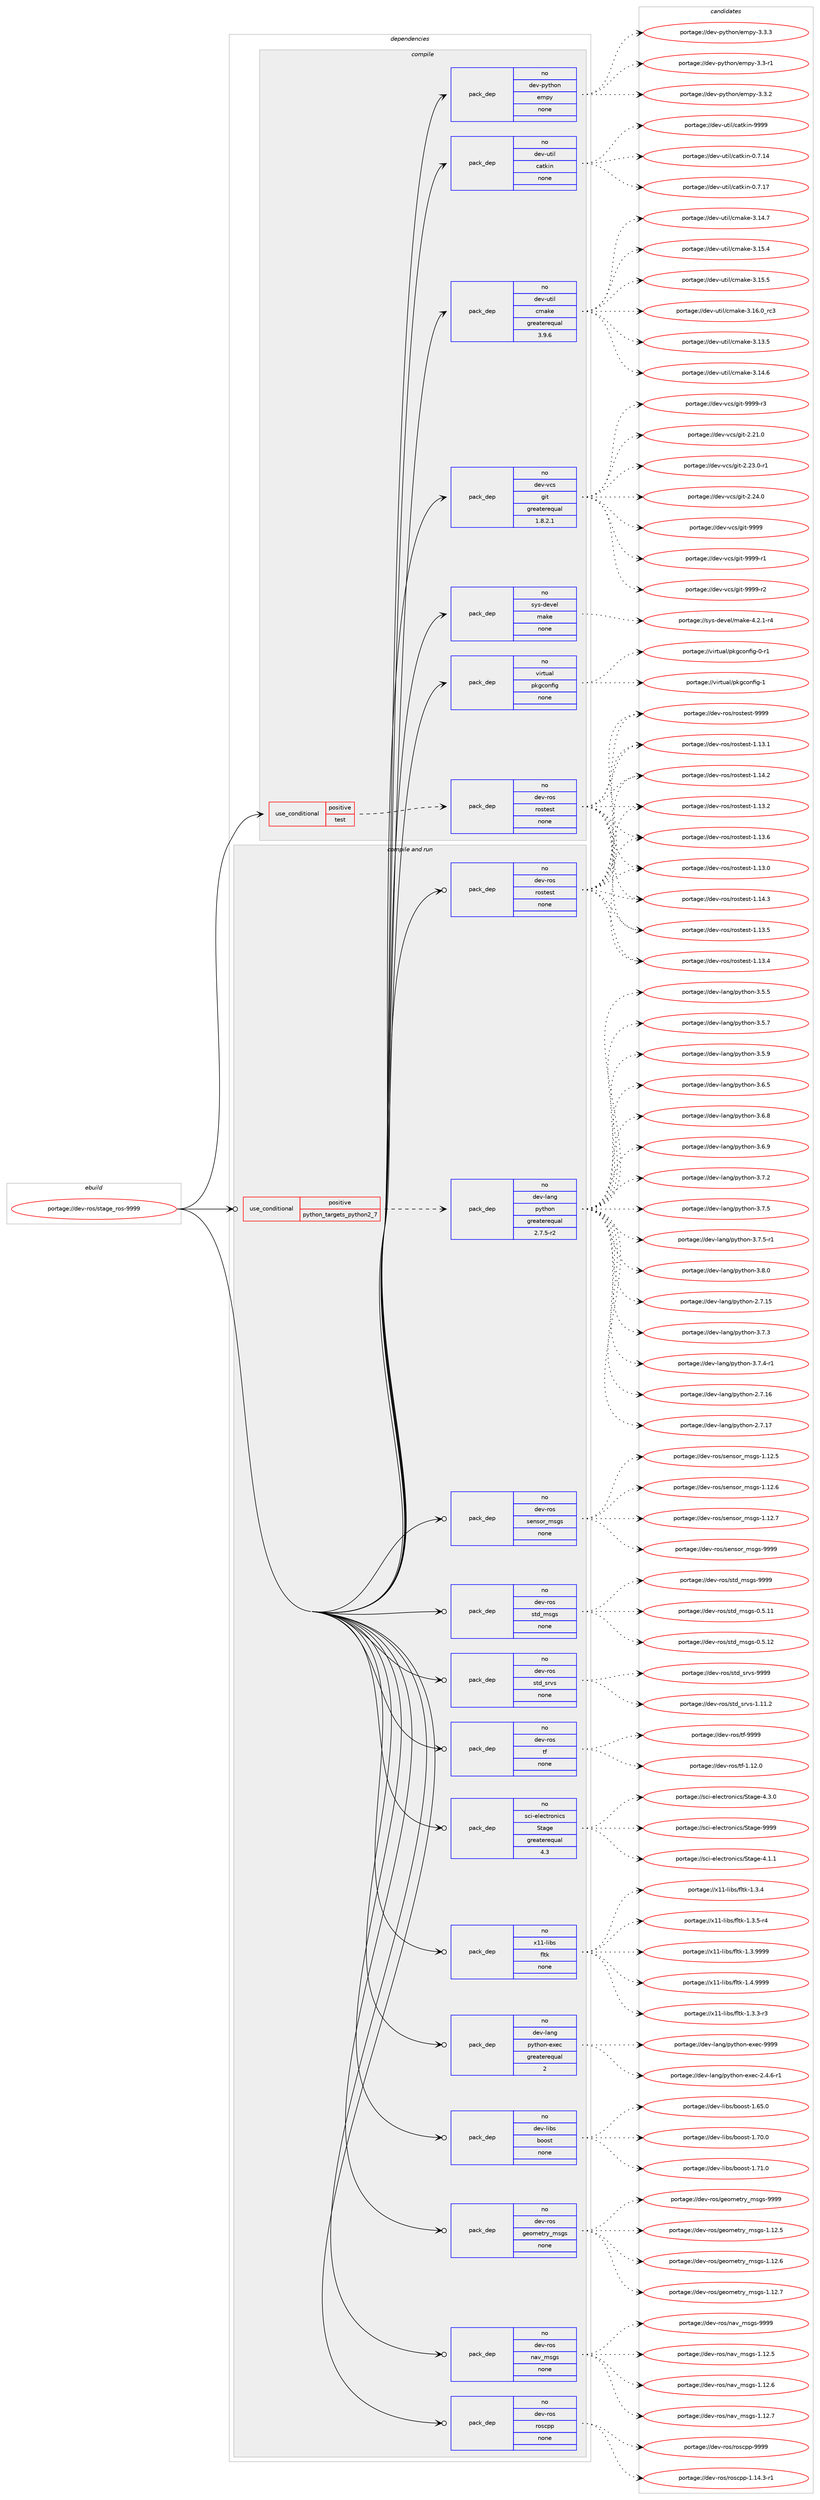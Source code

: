 digraph prolog {

# *************
# Graph options
# *************

newrank=true;
concentrate=true;
compound=true;
graph [rankdir=LR,fontname=Helvetica,fontsize=10,ranksep=1.5];#, ranksep=2.5, nodesep=0.2];
edge  [arrowhead=vee];
node  [fontname=Helvetica,fontsize=10];

# **********
# The ebuild
# **********

subgraph cluster_leftcol {
color=gray;
rank=same;
label=<<i>ebuild</i>>;
id [label="portage://dev-ros/stage_ros-9999", color=red, width=4, href="../dev-ros/stage_ros-9999.svg"];
}

# ****************
# The dependencies
# ****************

subgraph cluster_midcol {
color=gray;
label=<<i>dependencies</i>>;
subgraph cluster_compile {
fillcolor="#eeeeee";
style=filled;
label=<<i>compile</i>>;
subgraph cond44796 {
dependency202516 [label=<<TABLE BORDER="0" CELLBORDER="1" CELLSPACING="0" CELLPADDING="4"><TR><TD ROWSPAN="3" CELLPADDING="10">use_conditional</TD></TR><TR><TD>positive</TD></TR><TR><TD>test</TD></TR></TABLE>>, shape=none, color=red];
subgraph pack154292 {
dependency202517 [label=<<TABLE BORDER="0" CELLBORDER="1" CELLSPACING="0" CELLPADDING="4" WIDTH="220"><TR><TD ROWSPAN="6" CELLPADDING="30">pack_dep</TD></TR><TR><TD WIDTH="110">no</TD></TR><TR><TD>dev-ros</TD></TR><TR><TD>rostest</TD></TR><TR><TD>none</TD></TR><TR><TD></TD></TR></TABLE>>, shape=none, color=blue];
}
dependency202516:e -> dependency202517:w [weight=20,style="dashed",arrowhead="vee"];
}
id:e -> dependency202516:w [weight=20,style="solid",arrowhead="vee"];
subgraph pack154293 {
dependency202518 [label=<<TABLE BORDER="0" CELLBORDER="1" CELLSPACING="0" CELLPADDING="4" WIDTH="220"><TR><TD ROWSPAN="6" CELLPADDING="30">pack_dep</TD></TR><TR><TD WIDTH="110">no</TD></TR><TR><TD>dev-python</TD></TR><TR><TD>empy</TD></TR><TR><TD>none</TD></TR><TR><TD></TD></TR></TABLE>>, shape=none, color=blue];
}
id:e -> dependency202518:w [weight=20,style="solid",arrowhead="vee"];
subgraph pack154294 {
dependency202519 [label=<<TABLE BORDER="0" CELLBORDER="1" CELLSPACING="0" CELLPADDING="4" WIDTH="220"><TR><TD ROWSPAN="6" CELLPADDING="30">pack_dep</TD></TR><TR><TD WIDTH="110">no</TD></TR><TR><TD>dev-util</TD></TR><TR><TD>catkin</TD></TR><TR><TD>none</TD></TR><TR><TD></TD></TR></TABLE>>, shape=none, color=blue];
}
id:e -> dependency202519:w [weight=20,style="solid",arrowhead="vee"];
subgraph pack154295 {
dependency202520 [label=<<TABLE BORDER="0" CELLBORDER="1" CELLSPACING="0" CELLPADDING="4" WIDTH="220"><TR><TD ROWSPAN="6" CELLPADDING="30">pack_dep</TD></TR><TR><TD WIDTH="110">no</TD></TR><TR><TD>dev-util</TD></TR><TR><TD>cmake</TD></TR><TR><TD>greaterequal</TD></TR><TR><TD>3.9.6</TD></TR></TABLE>>, shape=none, color=blue];
}
id:e -> dependency202520:w [weight=20,style="solid",arrowhead="vee"];
subgraph pack154296 {
dependency202521 [label=<<TABLE BORDER="0" CELLBORDER="1" CELLSPACING="0" CELLPADDING="4" WIDTH="220"><TR><TD ROWSPAN="6" CELLPADDING="30">pack_dep</TD></TR><TR><TD WIDTH="110">no</TD></TR><TR><TD>dev-vcs</TD></TR><TR><TD>git</TD></TR><TR><TD>greaterequal</TD></TR><TR><TD>1.8.2.1</TD></TR></TABLE>>, shape=none, color=blue];
}
id:e -> dependency202521:w [weight=20,style="solid",arrowhead="vee"];
subgraph pack154297 {
dependency202522 [label=<<TABLE BORDER="0" CELLBORDER="1" CELLSPACING="0" CELLPADDING="4" WIDTH="220"><TR><TD ROWSPAN="6" CELLPADDING="30">pack_dep</TD></TR><TR><TD WIDTH="110">no</TD></TR><TR><TD>sys-devel</TD></TR><TR><TD>make</TD></TR><TR><TD>none</TD></TR><TR><TD></TD></TR></TABLE>>, shape=none, color=blue];
}
id:e -> dependency202522:w [weight=20,style="solid",arrowhead="vee"];
subgraph pack154298 {
dependency202523 [label=<<TABLE BORDER="0" CELLBORDER="1" CELLSPACING="0" CELLPADDING="4" WIDTH="220"><TR><TD ROWSPAN="6" CELLPADDING="30">pack_dep</TD></TR><TR><TD WIDTH="110">no</TD></TR><TR><TD>virtual</TD></TR><TR><TD>pkgconfig</TD></TR><TR><TD>none</TD></TR><TR><TD></TD></TR></TABLE>>, shape=none, color=blue];
}
id:e -> dependency202523:w [weight=20,style="solid",arrowhead="vee"];
}
subgraph cluster_compileandrun {
fillcolor="#eeeeee";
style=filled;
label=<<i>compile and run</i>>;
subgraph cond44797 {
dependency202524 [label=<<TABLE BORDER="0" CELLBORDER="1" CELLSPACING="0" CELLPADDING="4"><TR><TD ROWSPAN="3" CELLPADDING="10">use_conditional</TD></TR><TR><TD>positive</TD></TR><TR><TD>python_targets_python2_7</TD></TR></TABLE>>, shape=none, color=red];
subgraph pack154299 {
dependency202525 [label=<<TABLE BORDER="0" CELLBORDER="1" CELLSPACING="0" CELLPADDING="4" WIDTH="220"><TR><TD ROWSPAN="6" CELLPADDING="30">pack_dep</TD></TR><TR><TD WIDTH="110">no</TD></TR><TR><TD>dev-lang</TD></TR><TR><TD>python</TD></TR><TR><TD>greaterequal</TD></TR><TR><TD>2.7.5-r2</TD></TR></TABLE>>, shape=none, color=blue];
}
dependency202524:e -> dependency202525:w [weight=20,style="dashed",arrowhead="vee"];
}
id:e -> dependency202524:w [weight=20,style="solid",arrowhead="odotvee"];
subgraph pack154300 {
dependency202526 [label=<<TABLE BORDER="0" CELLBORDER="1" CELLSPACING="0" CELLPADDING="4" WIDTH="220"><TR><TD ROWSPAN="6" CELLPADDING="30">pack_dep</TD></TR><TR><TD WIDTH="110">no</TD></TR><TR><TD>dev-lang</TD></TR><TR><TD>python-exec</TD></TR><TR><TD>greaterequal</TD></TR><TR><TD>2</TD></TR></TABLE>>, shape=none, color=blue];
}
id:e -> dependency202526:w [weight=20,style="solid",arrowhead="odotvee"];
subgraph pack154301 {
dependency202527 [label=<<TABLE BORDER="0" CELLBORDER="1" CELLSPACING="0" CELLPADDING="4" WIDTH="220"><TR><TD ROWSPAN="6" CELLPADDING="30">pack_dep</TD></TR><TR><TD WIDTH="110">no</TD></TR><TR><TD>dev-libs</TD></TR><TR><TD>boost</TD></TR><TR><TD>none</TD></TR><TR><TD></TD></TR></TABLE>>, shape=none, color=blue];
}
id:e -> dependency202527:w [weight=20,style="solid",arrowhead="odotvee"];
subgraph pack154302 {
dependency202528 [label=<<TABLE BORDER="0" CELLBORDER="1" CELLSPACING="0" CELLPADDING="4" WIDTH="220"><TR><TD ROWSPAN="6" CELLPADDING="30">pack_dep</TD></TR><TR><TD WIDTH="110">no</TD></TR><TR><TD>dev-ros</TD></TR><TR><TD>geometry_msgs</TD></TR><TR><TD>none</TD></TR><TR><TD></TD></TR></TABLE>>, shape=none, color=blue];
}
id:e -> dependency202528:w [weight=20,style="solid",arrowhead="odotvee"];
subgraph pack154303 {
dependency202529 [label=<<TABLE BORDER="0" CELLBORDER="1" CELLSPACING="0" CELLPADDING="4" WIDTH="220"><TR><TD ROWSPAN="6" CELLPADDING="30">pack_dep</TD></TR><TR><TD WIDTH="110">no</TD></TR><TR><TD>dev-ros</TD></TR><TR><TD>nav_msgs</TD></TR><TR><TD>none</TD></TR><TR><TD></TD></TR></TABLE>>, shape=none, color=blue];
}
id:e -> dependency202529:w [weight=20,style="solid",arrowhead="odotvee"];
subgraph pack154304 {
dependency202530 [label=<<TABLE BORDER="0" CELLBORDER="1" CELLSPACING="0" CELLPADDING="4" WIDTH="220"><TR><TD ROWSPAN="6" CELLPADDING="30">pack_dep</TD></TR><TR><TD WIDTH="110">no</TD></TR><TR><TD>dev-ros</TD></TR><TR><TD>roscpp</TD></TR><TR><TD>none</TD></TR><TR><TD></TD></TR></TABLE>>, shape=none, color=blue];
}
id:e -> dependency202530:w [weight=20,style="solid",arrowhead="odotvee"];
subgraph pack154305 {
dependency202531 [label=<<TABLE BORDER="0" CELLBORDER="1" CELLSPACING="0" CELLPADDING="4" WIDTH="220"><TR><TD ROWSPAN="6" CELLPADDING="30">pack_dep</TD></TR><TR><TD WIDTH="110">no</TD></TR><TR><TD>dev-ros</TD></TR><TR><TD>rostest</TD></TR><TR><TD>none</TD></TR><TR><TD></TD></TR></TABLE>>, shape=none, color=blue];
}
id:e -> dependency202531:w [weight=20,style="solid",arrowhead="odotvee"];
subgraph pack154306 {
dependency202532 [label=<<TABLE BORDER="0" CELLBORDER="1" CELLSPACING="0" CELLPADDING="4" WIDTH="220"><TR><TD ROWSPAN="6" CELLPADDING="30">pack_dep</TD></TR><TR><TD WIDTH="110">no</TD></TR><TR><TD>dev-ros</TD></TR><TR><TD>sensor_msgs</TD></TR><TR><TD>none</TD></TR><TR><TD></TD></TR></TABLE>>, shape=none, color=blue];
}
id:e -> dependency202532:w [weight=20,style="solid",arrowhead="odotvee"];
subgraph pack154307 {
dependency202533 [label=<<TABLE BORDER="0" CELLBORDER="1" CELLSPACING="0" CELLPADDING="4" WIDTH="220"><TR><TD ROWSPAN="6" CELLPADDING="30">pack_dep</TD></TR><TR><TD WIDTH="110">no</TD></TR><TR><TD>dev-ros</TD></TR><TR><TD>std_msgs</TD></TR><TR><TD>none</TD></TR><TR><TD></TD></TR></TABLE>>, shape=none, color=blue];
}
id:e -> dependency202533:w [weight=20,style="solid",arrowhead="odotvee"];
subgraph pack154308 {
dependency202534 [label=<<TABLE BORDER="0" CELLBORDER="1" CELLSPACING="0" CELLPADDING="4" WIDTH="220"><TR><TD ROWSPAN="6" CELLPADDING="30">pack_dep</TD></TR><TR><TD WIDTH="110">no</TD></TR><TR><TD>dev-ros</TD></TR><TR><TD>std_srvs</TD></TR><TR><TD>none</TD></TR><TR><TD></TD></TR></TABLE>>, shape=none, color=blue];
}
id:e -> dependency202534:w [weight=20,style="solid",arrowhead="odotvee"];
subgraph pack154309 {
dependency202535 [label=<<TABLE BORDER="0" CELLBORDER="1" CELLSPACING="0" CELLPADDING="4" WIDTH="220"><TR><TD ROWSPAN="6" CELLPADDING="30">pack_dep</TD></TR><TR><TD WIDTH="110">no</TD></TR><TR><TD>dev-ros</TD></TR><TR><TD>tf</TD></TR><TR><TD>none</TD></TR><TR><TD></TD></TR></TABLE>>, shape=none, color=blue];
}
id:e -> dependency202535:w [weight=20,style="solid",arrowhead="odotvee"];
subgraph pack154310 {
dependency202536 [label=<<TABLE BORDER="0" CELLBORDER="1" CELLSPACING="0" CELLPADDING="4" WIDTH="220"><TR><TD ROWSPAN="6" CELLPADDING="30">pack_dep</TD></TR><TR><TD WIDTH="110">no</TD></TR><TR><TD>sci-electronics</TD></TR><TR><TD>Stage</TD></TR><TR><TD>greaterequal</TD></TR><TR><TD>4.3</TD></TR></TABLE>>, shape=none, color=blue];
}
id:e -> dependency202536:w [weight=20,style="solid",arrowhead="odotvee"];
subgraph pack154311 {
dependency202537 [label=<<TABLE BORDER="0" CELLBORDER="1" CELLSPACING="0" CELLPADDING="4" WIDTH="220"><TR><TD ROWSPAN="6" CELLPADDING="30">pack_dep</TD></TR><TR><TD WIDTH="110">no</TD></TR><TR><TD>x11-libs</TD></TR><TR><TD>fltk</TD></TR><TR><TD>none</TD></TR><TR><TD></TD></TR></TABLE>>, shape=none, color=blue];
}
id:e -> dependency202537:w [weight=20,style="solid",arrowhead="odotvee"];
}
subgraph cluster_run {
fillcolor="#eeeeee";
style=filled;
label=<<i>run</i>>;
}
}

# **************
# The candidates
# **************

subgraph cluster_choices {
rank=same;
color=gray;
label=<<i>candidates</i>>;

subgraph choice154292 {
color=black;
nodesep=1;
choiceportage100101118451141111154711411111511610111511645494649514648 [label="portage://dev-ros/rostest-1.13.0", color=red, width=4,href="../dev-ros/rostest-1.13.0.svg"];
choiceportage100101118451141111154711411111511610111511645494649514649 [label="portage://dev-ros/rostest-1.13.1", color=red, width=4,href="../dev-ros/rostest-1.13.1.svg"];
choiceportage100101118451141111154711411111511610111511645494649514650 [label="portage://dev-ros/rostest-1.13.2", color=red, width=4,href="../dev-ros/rostest-1.13.2.svg"];
choiceportage100101118451141111154711411111511610111511645494649514652 [label="portage://dev-ros/rostest-1.13.4", color=red, width=4,href="../dev-ros/rostest-1.13.4.svg"];
choiceportage100101118451141111154711411111511610111511645494649514653 [label="portage://dev-ros/rostest-1.13.5", color=red, width=4,href="../dev-ros/rostest-1.13.5.svg"];
choiceportage100101118451141111154711411111511610111511645494649514654 [label="portage://dev-ros/rostest-1.13.6", color=red, width=4,href="../dev-ros/rostest-1.13.6.svg"];
choiceportage100101118451141111154711411111511610111511645494649524650 [label="portage://dev-ros/rostest-1.14.2", color=red, width=4,href="../dev-ros/rostest-1.14.2.svg"];
choiceportage100101118451141111154711411111511610111511645494649524651 [label="portage://dev-ros/rostest-1.14.3", color=red, width=4,href="../dev-ros/rostest-1.14.3.svg"];
choiceportage10010111845114111115471141111151161011151164557575757 [label="portage://dev-ros/rostest-9999", color=red, width=4,href="../dev-ros/rostest-9999.svg"];
dependency202517:e -> choiceportage100101118451141111154711411111511610111511645494649514648:w [style=dotted,weight="100"];
dependency202517:e -> choiceportage100101118451141111154711411111511610111511645494649514649:w [style=dotted,weight="100"];
dependency202517:e -> choiceportage100101118451141111154711411111511610111511645494649514650:w [style=dotted,weight="100"];
dependency202517:e -> choiceportage100101118451141111154711411111511610111511645494649514652:w [style=dotted,weight="100"];
dependency202517:e -> choiceportage100101118451141111154711411111511610111511645494649514653:w [style=dotted,weight="100"];
dependency202517:e -> choiceportage100101118451141111154711411111511610111511645494649514654:w [style=dotted,weight="100"];
dependency202517:e -> choiceportage100101118451141111154711411111511610111511645494649524650:w [style=dotted,weight="100"];
dependency202517:e -> choiceportage100101118451141111154711411111511610111511645494649524651:w [style=dotted,weight="100"];
dependency202517:e -> choiceportage10010111845114111115471141111151161011151164557575757:w [style=dotted,weight="100"];
}
subgraph choice154293 {
color=black;
nodesep=1;
choiceportage1001011184511212111610411111047101109112121455146514511449 [label="portage://dev-python/empy-3.3-r1", color=red, width=4,href="../dev-python/empy-3.3-r1.svg"];
choiceportage1001011184511212111610411111047101109112121455146514650 [label="portage://dev-python/empy-3.3.2", color=red, width=4,href="../dev-python/empy-3.3.2.svg"];
choiceportage1001011184511212111610411111047101109112121455146514651 [label="portage://dev-python/empy-3.3.3", color=red, width=4,href="../dev-python/empy-3.3.3.svg"];
dependency202518:e -> choiceportage1001011184511212111610411111047101109112121455146514511449:w [style=dotted,weight="100"];
dependency202518:e -> choiceportage1001011184511212111610411111047101109112121455146514650:w [style=dotted,weight="100"];
dependency202518:e -> choiceportage1001011184511212111610411111047101109112121455146514651:w [style=dotted,weight="100"];
}
subgraph choice154294 {
color=black;
nodesep=1;
choiceportage1001011184511711610510847999711610710511045484655464952 [label="portage://dev-util/catkin-0.7.14", color=red, width=4,href="../dev-util/catkin-0.7.14.svg"];
choiceportage1001011184511711610510847999711610710511045484655464955 [label="portage://dev-util/catkin-0.7.17", color=red, width=4,href="../dev-util/catkin-0.7.17.svg"];
choiceportage100101118451171161051084799971161071051104557575757 [label="portage://dev-util/catkin-9999", color=red, width=4,href="../dev-util/catkin-9999.svg"];
dependency202519:e -> choiceportage1001011184511711610510847999711610710511045484655464952:w [style=dotted,weight="100"];
dependency202519:e -> choiceportage1001011184511711610510847999711610710511045484655464955:w [style=dotted,weight="100"];
dependency202519:e -> choiceportage100101118451171161051084799971161071051104557575757:w [style=dotted,weight="100"];
}
subgraph choice154295 {
color=black;
nodesep=1;
choiceportage1001011184511711610510847991099710710145514649514653 [label="portage://dev-util/cmake-3.13.5", color=red, width=4,href="../dev-util/cmake-3.13.5.svg"];
choiceportage1001011184511711610510847991099710710145514649524654 [label="portage://dev-util/cmake-3.14.6", color=red, width=4,href="../dev-util/cmake-3.14.6.svg"];
choiceportage1001011184511711610510847991099710710145514649524655 [label="portage://dev-util/cmake-3.14.7", color=red, width=4,href="../dev-util/cmake-3.14.7.svg"];
choiceportage1001011184511711610510847991099710710145514649534652 [label="portage://dev-util/cmake-3.15.4", color=red, width=4,href="../dev-util/cmake-3.15.4.svg"];
choiceportage1001011184511711610510847991099710710145514649534653 [label="portage://dev-util/cmake-3.15.5", color=red, width=4,href="../dev-util/cmake-3.15.5.svg"];
choiceportage1001011184511711610510847991099710710145514649544648951149951 [label="portage://dev-util/cmake-3.16.0_rc3", color=red, width=4,href="../dev-util/cmake-3.16.0_rc3.svg"];
dependency202520:e -> choiceportage1001011184511711610510847991099710710145514649514653:w [style=dotted,weight="100"];
dependency202520:e -> choiceportage1001011184511711610510847991099710710145514649524654:w [style=dotted,weight="100"];
dependency202520:e -> choiceportage1001011184511711610510847991099710710145514649524655:w [style=dotted,weight="100"];
dependency202520:e -> choiceportage1001011184511711610510847991099710710145514649534652:w [style=dotted,weight="100"];
dependency202520:e -> choiceportage1001011184511711610510847991099710710145514649534653:w [style=dotted,weight="100"];
dependency202520:e -> choiceportage1001011184511711610510847991099710710145514649544648951149951:w [style=dotted,weight="100"];
}
subgraph choice154296 {
color=black;
nodesep=1;
choiceportage10010111845118991154710310511645504650494648 [label="portage://dev-vcs/git-2.21.0", color=red, width=4,href="../dev-vcs/git-2.21.0.svg"];
choiceportage100101118451189911547103105116455046505146484511449 [label="portage://dev-vcs/git-2.23.0-r1", color=red, width=4,href="../dev-vcs/git-2.23.0-r1.svg"];
choiceportage10010111845118991154710310511645504650524648 [label="portage://dev-vcs/git-2.24.0", color=red, width=4,href="../dev-vcs/git-2.24.0.svg"];
choiceportage1001011184511899115471031051164557575757 [label="portage://dev-vcs/git-9999", color=red, width=4,href="../dev-vcs/git-9999.svg"];
choiceportage10010111845118991154710310511645575757574511449 [label="portage://dev-vcs/git-9999-r1", color=red, width=4,href="../dev-vcs/git-9999-r1.svg"];
choiceportage10010111845118991154710310511645575757574511450 [label="portage://dev-vcs/git-9999-r2", color=red, width=4,href="../dev-vcs/git-9999-r2.svg"];
choiceportage10010111845118991154710310511645575757574511451 [label="portage://dev-vcs/git-9999-r3", color=red, width=4,href="../dev-vcs/git-9999-r3.svg"];
dependency202521:e -> choiceportage10010111845118991154710310511645504650494648:w [style=dotted,weight="100"];
dependency202521:e -> choiceportage100101118451189911547103105116455046505146484511449:w [style=dotted,weight="100"];
dependency202521:e -> choiceportage10010111845118991154710310511645504650524648:w [style=dotted,weight="100"];
dependency202521:e -> choiceportage1001011184511899115471031051164557575757:w [style=dotted,weight="100"];
dependency202521:e -> choiceportage10010111845118991154710310511645575757574511449:w [style=dotted,weight="100"];
dependency202521:e -> choiceportage10010111845118991154710310511645575757574511450:w [style=dotted,weight="100"];
dependency202521:e -> choiceportage10010111845118991154710310511645575757574511451:w [style=dotted,weight="100"];
}
subgraph choice154297 {
color=black;
nodesep=1;
choiceportage1151211154510010111810110847109971071014552465046494511452 [label="portage://sys-devel/make-4.2.1-r4", color=red, width=4,href="../sys-devel/make-4.2.1-r4.svg"];
dependency202522:e -> choiceportage1151211154510010111810110847109971071014552465046494511452:w [style=dotted,weight="100"];
}
subgraph choice154298 {
color=black;
nodesep=1;
choiceportage11810511411611797108471121071039911111010210510345484511449 [label="portage://virtual/pkgconfig-0-r1", color=red, width=4,href="../virtual/pkgconfig-0-r1.svg"];
choiceportage1181051141161179710847112107103991111101021051034549 [label="portage://virtual/pkgconfig-1", color=red, width=4,href="../virtual/pkgconfig-1.svg"];
dependency202523:e -> choiceportage11810511411611797108471121071039911111010210510345484511449:w [style=dotted,weight="100"];
dependency202523:e -> choiceportage1181051141161179710847112107103991111101021051034549:w [style=dotted,weight="100"];
}
subgraph choice154299 {
color=black;
nodesep=1;
choiceportage10010111845108971101034711212111610411111045504655464953 [label="portage://dev-lang/python-2.7.15", color=red, width=4,href="../dev-lang/python-2.7.15.svg"];
choiceportage10010111845108971101034711212111610411111045504655464954 [label="portage://dev-lang/python-2.7.16", color=red, width=4,href="../dev-lang/python-2.7.16.svg"];
choiceportage10010111845108971101034711212111610411111045504655464955 [label="portage://dev-lang/python-2.7.17", color=red, width=4,href="../dev-lang/python-2.7.17.svg"];
choiceportage100101118451089711010347112121116104111110455146534653 [label="portage://dev-lang/python-3.5.5", color=red, width=4,href="../dev-lang/python-3.5.5.svg"];
choiceportage100101118451089711010347112121116104111110455146534655 [label="portage://dev-lang/python-3.5.7", color=red, width=4,href="../dev-lang/python-3.5.7.svg"];
choiceportage100101118451089711010347112121116104111110455146534657 [label="portage://dev-lang/python-3.5.9", color=red, width=4,href="../dev-lang/python-3.5.9.svg"];
choiceportage100101118451089711010347112121116104111110455146544653 [label="portage://dev-lang/python-3.6.5", color=red, width=4,href="../dev-lang/python-3.6.5.svg"];
choiceportage100101118451089711010347112121116104111110455146544656 [label="portage://dev-lang/python-3.6.8", color=red, width=4,href="../dev-lang/python-3.6.8.svg"];
choiceportage100101118451089711010347112121116104111110455146544657 [label="portage://dev-lang/python-3.6.9", color=red, width=4,href="../dev-lang/python-3.6.9.svg"];
choiceportage100101118451089711010347112121116104111110455146554650 [label="portage://dev-lang/python-3.7.2", color=red, width=4,href="../dev-lang/python-3.7.2.svg"];
choiceportage100101118451089711010347112121116104111110455146554651 [label="portage://dev-lang/python-3.7.3", color=red, width=4,href="../dev-lang/python-3.7.3.svg"];
choiceportage1001011184510897110103471121211161041111104551465546524511449 [label="portage://dev-lang/python-3.7.4-r1", color=red, width=4,href="../dev-lang/python-3.7.4-r1.svg"];
choiceportage100101118451089711010347112121116104111110455146554653 [label="portage://dev-lang/python-3.7.5", color=red, width=4,href="../dev-lang/python-3.7.5.svg"];
choiceportage1001011184510897110103471121211161041111104551465546534511449 [label="portage://dev-lang/python-3.7.5-r1", color=red, width=4,href="../dev-lang/python-3.7.5-r1.svg"];
choiceportage100101118451089711010347112121116104111110455146564648 [label="portage://dev-lang/python-3.8.0", color=red, width=4,href="../dev-lang/python-3.8.0.svg"];
dependency202525:e -> choiceportage10010111845108971101034711212111610411111045504655464953:w [style=dotted,weight="100"];
dependency202525:e -> choiceportage10010111845108971101034711212111610411111045504655464954:w [style=dotted,weight="100"];
dependency202525:e -> choiceportage10010111845108971101034711212111610411111045504655464955:w [style=dotted,weight="100"];
dependency202525:e -> choiceportage100101118451089711010347112121116104111110455146534653:w [style=dotted,weight="100"];
dependency202525:e -> choiceportage100101118451089711010347112121116104111110455146534655:w [style=dotted,weight="100"];
dependency202525:e -> choiceportage100101118451089711010347112121116104111110455146534657:w [style=dotted,weight="100"];
dependency202525:e -> choiceportage100101118451089711010347112121116104111110455146544653:w [style=dotted,weight="100"];
dependency202525:e -> choiceportage100101118451089711010347112121116104111110455146544656:w [style=dotted,weight="100"];
dependency202525:e -> choiceportage100101118451089711010347112121116104111110455146544657:w [style=dotted,weight="100"];
dependency202525:e -> choiceportage100101118451089711010347112121116104111110455146554650:w [style=dotted,weight="100"];
dependency202525:e -> choiceportage100101118451089711010347112121116104111110455146554651:w [style=dotted,weight="100"];
dependency202525:e -> choiceportage1001011184510897110103471121211161041111104551465546524511449:w [style=dotted,weight="100"];
dependency202525:e -> choiceportage100101118451089711010347112121116104111110455146554653:w [style=dotted,weight="100"];
dependency202525:e -> choiceportage1001011184510897110103471121211161041111104551465546534511449:w [style=dotted,weight="100"];
dependency202525:e -> choiceportage100101118451089711010347112121116104111110455146564648:w [style=dotted,weight="100"];
}
subgraph choice154300 {
color=black;
nodesep=1;
choiceportage10010111845108971101034711212111610411111045101120101994550465246544511449 [label="portage://dev-lang/python-exec-2.4.6-r1", color=red, width=4,href="../dev-lang/python-exec-2.4.6-r1.svg"];
choiceportage10010111845108971101034711212111610411111045101120101994557575757 [label="portage://dev-lang/python-exec-9999", color=red, width=4,href="../dev-lang/python-exec-9999.svg"];
dependency202526:e -> choiceportage10010111845108971101034711212111610411111045101120101994550465246544511449:w [style=dotted,weight="100"];
dependency202526:e -> choiceportage10010111845108971101034711212111610411111045101120101994557575757:w [style=dotted,weight="100"];
}
subgraph choice154301 {
color=black;
nodesep=1;
choiceportage1001011184510810598115479811111111511645494654534648 [label="portage://dev-libs/boost-1.65.0", color=red, width=4,href="../dev-libs/boost-1.65.0.svg"];
choiceportage1001011184510810598115479811111111511645494655484648 [label="portage://dev-libs/boost-1.70.0", color=red, width=4,href="../dev-libs/boost-1.70.0.svg"];
choiceportage1001011184510810598115479811111111511645494655494648 [label="portage://dev-libs/boost-1.71.0", color=red, width=4,href="../dev-libs/boost-1.71.0.svg"];
dependency202527:e -> choiceportage1001011184510810598115479811111111511645494654534648:w [style=dotted,weight="100"];
dependency202527:e -> choiceportage1001011184510810598115479811111111511645494655484648:w [style=dotted,weight="100"];
dependency202527:e -> choiceportage1001011184510810598115479811111111511645494655494648:w [style=dotted,weight="100"];
}
subgraph choice154302 {
color=black;
nodesep=1;
choiceportage10010111845114111115471031011111091011161141219510911510311545494649504653 [label="portage://dev-ros/geometry_msgs-1.12.5", color=red, width=4,href="../dev-ros/geometry_msgs-1.12.5.svg"];
choiceportage10010111845114111115471031011111091011161141219510911510311545494649504654 [label="portage://dev-ros/geometry_msgs-1.12.6", color=red, width=4,href="../dev-ros/geometry_msgs-1.12.6.svg"];
choiceportage10010111845114111115471031011111091011161141219510911510311545494649504655 [label="portage://dev-ros/geometry_msgs-1.12.7", color=red, width=4,href="../dev-ros/geometry_msgs-1.12.7.svg"];
choiceportage1001011184511411111547103101111109101116114121951091151031154557575757 [label="portage://dev-ros/geometry_msgs-9999", color=red, width=4,href="../dev-ros/geometry_msgs-9999.svg"];
dependency202528:e -> choiceportage10010111845114111115471031011111091011161141219510911510311545494649504653:w [style=dotted,weight="100"];
dependency202528:e -> choiceportage10010111845114111115471031011111091011161141219510911510311545494649504654:w [style=dotted,weight="100"];
dependency202528:e -> choiceportage10010111845114111115471031011111091011161141219510911510311545494649504655:w [style=dotted,weight="100"];
dependency202528:e -> choiceportage1001011184511411111547103101111109101116114121951091151031154557575757:w [style=dotted,weight="100"];
}
subgraph choice154303 {
color=black;
nodesep=1;
choiceportage1001011184511411111547110971189510911510311545494649504653 [label="portage://dev-ros/nav_msgs-1.12.5", color=red, width=4,href="../dev-ros/nav_msgs-1.12.5.svg"];
choiceportage1001011184511411111547110971189510911510311545494649504654 [label="portage://dev-ros/nav_msgs-1.12.6", color=red, width=4,href="../dev-ros/nav_msgs-1.12.6.svg"];
choiceportage1001011184511411111547110971189510911510311545494649504655 [label="portage://dev-ros/nav_msgs-1.12.7", color=red, width=4,href="../dev-ros/nav_msgs-1.12.7.svg"];
choiceportage100101118451141111154711097118951091151031154557575757 [label="portage://dev-ros/nav_msgs-9999", color=red, width=4,href="../dev-ros/nav_msgs-9999.svg"];
dependency202529:e -> choiceportage1001011184511411111547110971189510911510311545494649504653:w [style=dotted,weight="100"];
dependency202529:e -> choiceportage1001011184511411111547110971189510911510311545494649504654:w [style=dotted,weight="100"];
dependency202529:e -> choiceportage1001011184511411111547110971189510911510311545494649504655:w [style=dotted,weight="100"];
dependency202529:e -> choiceportage100101118451141111154711097118951091151031154557575757:w [style=dotted,weight="100"];
}
subgraph choice154304 {
color=black;
nodesep=1;
choiceportage100101118451141111154711411111599112112454946495246514511449 [label="portage://dev-ros/roscpp-1.14.3-r1", color=red, width=4,href="../dev-ros/roscpp-1.14.3-r1.svg"];
choiceportage1001011184511411111547114111115991121124557575757 [label="portage://dev-ros/roscpp-9999", color=red, width=4,href="../dev-ros/roscpp-9999.svg"];
dependency202530:e -> choiceportage100101118451141111154711411111599112112454946495246514511449:w [style=dotted,weight="100"];
dependency202530:e -> choiceportage1001011184511411111547114111115991121124557575757:w [style=dotted,weight="100"];
}
subgraph choice154305 {
color=black;
nodesep=1;
choiceportage100101118451141111154711411111511610111511645494649514648 [label="portage://dev-ros/rostest-1.13.0", color=red, width=4,href="../dev-ros/rostest-1.13.0.svg"];
choiceportage100101118451141111154711411111511610111511645494649514649 [label="portage://dev-ros/rostest-1.13.1", color=red, width=4,href="../dev-ros/rostest-1.13.1.svg"];
choiceportage100101118451141111154711411111511610111511645494649514650 [label="portage://dev-ros/rostest-1.13.2", color=red, width=4,href="../dev-ros/rostest-1.13.2.svg"];
choiceportage100101118451141111154711411111511610111511645494649514652 [label="portage://dev-ros/rostest-1.13.4", color=red, width=4,href="../dev-ros/rostest-1.13.4.svg"];
choiceportage100101118451141111154711411111511610111511645494649514653 [label="portage://dev-ros/rostest-1.13.5", color=red, width=4,href="../dev-ros/rostest-1.13.5.svg"];
choiceportage100101118451141111154711411111511610111511645494649514654 [label="portage://dev-ros/rostest-1.13.6", color=red, width=4,href="../dev-ros/rostest-1.13.6.svg"];
choiceportage100101118451141111154711411111511610111511645494649524650 [label="portage://dev-ros/rostest-1.14.2", color=red, width=4,href="../dev-ros/rostest-1.14.2.svg"];
choiceportage100101118451141111154711411111511610111511645494649524651 [label="portage://dev-ros/rostest-1.14.3", color=red, width=4,href="../dev-ros/rostest-1.14.3.svg"];
choiceportage10010111845114111115471141111151161011151164557575757 [label="portage://dev-ros/rostest-9999", color=red, width=4,href="../dev-ros/rostest-9999.svg"];
dependency202531:e -> choiceportage100101118451141111154711411111511610111511645494649514648:w [style=dotted,weight="100"];
dependency202531:e -> choiceportage100101118451141111154711411111511610111511645494649514649:w [style=dotted,weight="100"];
dependency202531:e -> choiceportage100101118451141111154711411111511610111511645494649514650:w [style=dotted,weight="100"];
dependency202531:e -> choiceportage100101118451141111154711411111511610111511645494649514652:w [style=dotted,weight="100"];
dependency202531:e -> choiceportage100101118451141111154711411111511610111511645494649514653:w [style=dotted,weight="100"];
dependency202531:e -> choiceportage100101118451141111154711411111511610111511645494649514654:w [style=dotted,weight="100"];
dependency202531:e -> choiceportage100101118451141111154711411111511610111511645494649524650:w [style=dotted,weight="100"];
dependency202531:e -> choiceportage100101118451141111154711411111511610111511645494649524651:w [style=dotted,weight="100"];
dependency202531:e -> choiceportage10010111845114111115471141111151161011151164557575757:w [style=dotted,weight="100"];
}
subgraph choice154306 {
color=black;
nodesep=1;
choiceportage10010111845114111115471151011101151111149510911510311545494649504653 [label="portage://dev-ros/sensor_msgs-1.12.5", color=red, width=4,href="../dev-ros/sensor_msgs-1.12.5.svg"];
choiceportage10010111845114111115471151011101151111149510911510311545494649504654 [label="portage://dev-ros/sensor_msgs-1.12.6", color=red, width=4,href="../dev-ros/sensor_msgs-1.12.6.svg"];
choiceportage10010111845114111115471151011101151111149510911510311545494649504655 [label="portage://dev-ros/sensor_msgs-1.12.7", color=red, width=4,href="../dev-ros/sensor_msgs-1.12.7.svg"];
choiceportage1001011184511411111547115101110115111114951091151031154557575757 [label="portage://dev-ros/sensor_msgs-9999", color=red, width=4,href="../dev-ros/sensor_msgs-9999.svg"];
dependency202532:e -> choiceportage10010111845114111115471151011101151111149510911510311545494649504653:w [style=dotted,weight="100"];
dependency202532:e -> choiceportage10010111845114111115471151011101151111149510911510311545494649504654:w [style=dotted,weight="100"];
dependency202532:e -> choiceportage10010111845114111115471151011101151111149510911510311545494649504655:w [style=dotted,weight="100"];
dependency202532:e -> choiceportage1001011184511411111547115101110115111114951091151031154557575757:w [style=dotted,weight="100"];
}
subgraph choice154307 {
color=black;
nodesep=1;
choiceportage10010111845114111115471151161009510911510311545484653464949 [label="portage://dev-ros/std_msgs-0.5.11", color=red, width=4,href="../dev-ros/std_msgs-0.5.11.svg"];
choiceportage10010111845114111115471151161009510911510311545484653464950 [label="portage://dev-ros/std_msgs-0.5.12", color=red, width=4,href="../dev-ros/std_msgs-0.5.12.svg"];
choiceportage1001011184511411111547115116100951091151031154557575757 [label="portage://dev-ros/std_msgs-9999", color=red, width=4,href="../dev-ros/std_msgs-9999.svg"];
dependency202533:e -> choiceportage10010111845114111115471151161009510911510311545484653464949:w [style=dotted,weight="100"];
dependency202533:e -> choiceportage10010111845114111115471151161009510911510311545484653464950:w [style=dotted,weight="100"];
dependency202533:e -> choiceportage1001011184511411111547115116100951091151031154557575757:w [style=dotted,weight="100"];
}
subgraph choice154308 {
color=black;
nodesep=1;
choiceportage10010111845114111115471151161009511511411811545494649494650 [label="portage://dev-ros/std_srvs-1.11.2", color=red, width=4,href="../dev-ros/std_srvs-1.11.2.svg"];
choiceportage1001011184511411111547115116100951151141181154557575757 [label="portage://dev-ros/std_srvs-9999", color=red, width=4,href="../dev-ros/std_srvs-9999.svg"];
dependency202534:e -> choiceportage10010111845114111115471151161009511511411811545494649494650:w [style=dotted,weight="100"];
dependency202534:e -> choiceportage1001011184511411111547115116100951151141181154557575757:w [style=dotted,weight="100"];
}
subgraph choice154309 {
color=black;
nodesep=1;
choiceportage100101118451141111154711610245494649504648 [label="portage://dev-ros/tf-1.12.0", color=red, width=4,href="../dev-ros/tf-1.12.0.svg"];
choiceportage10010111845114111115471161024557575757 [label="portage://dev-ros/tf-9999", color=red, width=4,href="../dev-ros/tf-9999.svg"];
dependency202535:e -> choiceportage100101118451141111154711610245494649504648:w [style=dotted,weight="100"];
dependency202535:e -> choiceportage10010111845114111115471161024557575757:w [style=dotted,weight="100"];
}
subgraph choice154310 {
color=black;
nodesep=1;
choiceportage11599105451011081019911611411111010599115478311697103101455246494649 [label="portage://sci-electronics/Stage-4.1.1", color=red, width=4,href="../sci-electronics/Stage-4.1.1.svg"];
choiceportage11599105451011081019911611411111010599115478311697103101455246514648 [label="portage://sci-electronics/Stage-4.3.0", color=red, width=4,href="../sci-electronics/Stage-4.3.0.svg"];
choiceportage115991054510110810199116114111110105991154783116971031014557575757 [label="portage://sci-electronics/Stage-9999", color=red, width=4,href="../sci-electronics/Stage-9999.svg"];
dependency202536:e -> choiceportage11599105451011081019911611411111010599115478311697103101455246494649:w [style=dotted,weight="100"];
dependency202536:e -> choiceportage11599105451011081019911611411111010599115478311697103101455246514648:w [style=dotted,weight="100"];
dependency202536:e -> choiceportage115991054510110810199116114111110105991154783116971031014557575757:w [style=dotted,weight="100"];
}
subgraph choice154311 {
color=black;
nodesep=1;
choiceportage12049494510810598115471021081161074549465146514511451 [label="portage://x11-libs/fltk-1.3.3-r3", color=red, width=4,href="../x11-libs/fltk-1.3.3-r3.svg"];
choiceportage1204949451081059811547102108116107454946514652 [label="portage://x11-libs/fltk-1.3.4", color=red, width=4,href="../x11-libs/fltk-1.3.4.svg"];
choiceportage12049494510810598115471021081161074549465146534511452 [label="portage://x11-libs/fltk-1.3.5-r4", color=red, width=4,href="../x11-libs/fltk-1.3.5-r4.svg"];
choiceportage1204949451081059811547102108116107454946514657575757 [label="portage://x11-libs/fltk-1.3.9999", color=red, width=4,href="../x11-libs/fltk-1.3.9999.svg"];
choiceportage1204949451081059811547102108116107454946524657575757 [label="portage://x11-libs/fltk-1.4.9999", color=red, width=4,href="../x11-libs/fltk-1.4.9999.svg"];
dependency202537:e -> choiceportage12049494510810598115471021081161074549465146514511451:w [style=dotted,weight="100"];
dependency202537:e -> choiceportage1204949451081059811547102108116107454946514652:w [style=dotted,weight="100"];
dependency202537:e -> choiceportage12049494510810598115471021081161074549465146534511452:w [style=dotted,weight="100"];
dependency202537:e -> choiceportage1204949451081059811547102108116107454946514657575757:w [style=dotted,weight="100"];
dependency202537:e -> choiceportage1204949451081059811547102108116107454946524657575757:w [style=dotted,weight="100"];
}
}

}
